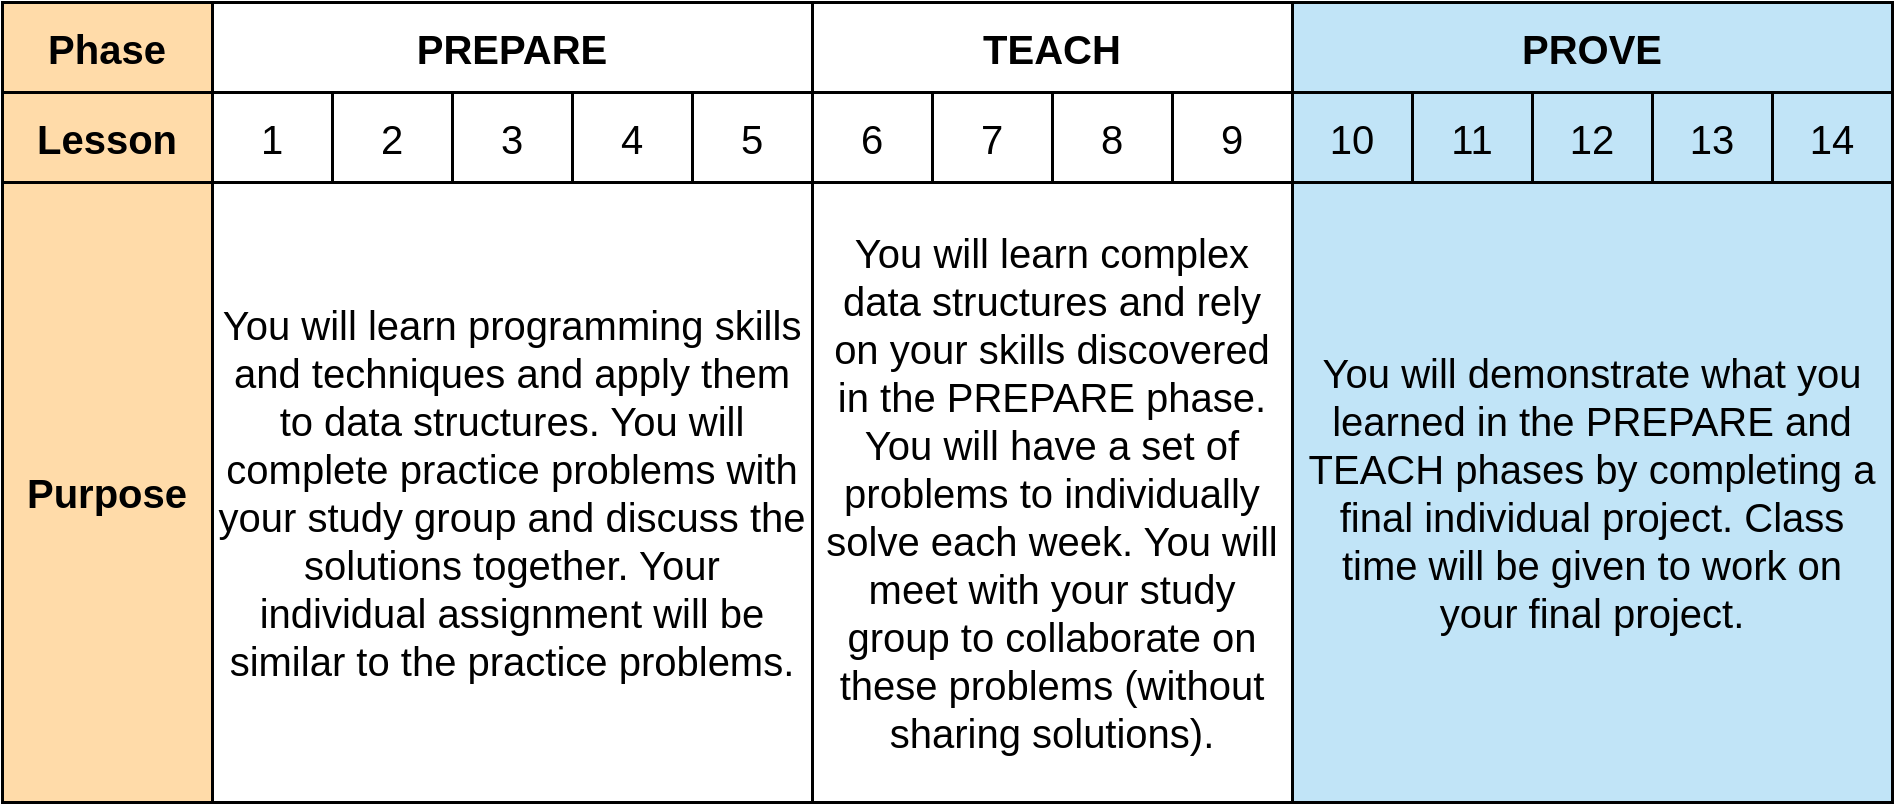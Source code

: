 <?xml version="1.0" encoding="UTF-8"?><mxfile type="Lucidchart-Import" version="17.1.4"><diagram name="Page 1" id="0"><mxGraphModel page="1" pageWidth="1020" pageHeight="1320" grid="1" gridSize="15"><root><mxCell id="0"/><mxCell id="1" parent="0"/><UserObject label="PREPARE" lucidchartObjectId="sTFUdQyMfxH9" id="2"><mxCell style="html=1;overflow=block;blockSpacing=1;whiteSpace=wrap;fontSize=20;fontColor=default;fontStyle=1;spacing=3.8;strokeOpacity=100;fillOpacity=0;fillColor=#000000;strokeWidth=1.5;" vertex="1" parent="1"><mxGeometry x="180" y="90" width="300" height="45" as="geometry"/></mxCell></UserObject><UserObject label="TEACH" lucidchartObjectId="sTFUgv-RTpgJ" id="3"><mxCell style="html=1;overflow=block;blockSpacing=1;whiteSpace=wrap;fontSize=20;fontColor=default;fontStyle=1;spacing=3.8;strokeOpacity=100;strokeWidth=1.5;" vertex="1" parent="1"><mxGeometry x="480" y="90" width="240" height="45" as="geometry"/></mxCell></UserObject><UserObject label="PROVE" lucidchartObjectId="sTFUyOgrY_qU" id="4"><mxCell style="html=1;overflow=block;blockSpacing=1;whiteSpace=wrap;fontSize=20;fontColor=default;fontStyle=1;spacing=3.8;strokeOpacity=100;fillOpacity=100;fillColor=#c1e4f7;strokeWidth=1.5;" vertex="1" parent="1"><mxGeometry x="720" y="90" width="300" height="45" as="geometry"/></mxCell></UserObject><UserObject label="1" lucidchartObjectId="sTFUJVhPLY05" id="5"><mxCell style="html=1;overflow=block;blockSpacing=1;whiteSpace=wrap;fontSize=20;fontColor=default;spacing=3.8;strokeOpacity=100;fillOpacity=0;fillColor=#000000;strokeWidth=1.5;" vertex="1" parent="1"><mxGeometry x="180" y="135" width="60" height="45" as="geometry"/></mxCell></UserObject><UserObject label="2" lucidchartObjectId="sTFUE2~~wyBD" id="6"><mxCell style="html=1;overflow=block;blockSpacing=1;whiteSpace=wrap;fontSize=20;fontColor=default;spacing=3.8;strokeOpacity=100;fillOpacity=0;fillColor=#000000;strokeWidth=1.5;" vertex="1" parent="1"><mxGeometry x="240" y="135" width="60" height="45" as="geometry"/></mxCell></UserObject><UserObject label="3" lucidchartObjectId="sTFU~k.FHpWb" id="7"><mxCell style="html=1;overflow=block;blockSpacing=1;whiteSpace=wrap;fontSize=20;fontColor=default;spacing=3.8;strokeOpacity=100;fillOpacity=0;fillColor=#000000;strokeWidth=1.5;" vertex="1" parent="1"><mxGeometry x="300" y="135" width="60" height="45" as="geometry"/></mxCell></UserObject><UserObject label="4" lucidchartObjectId="sTFUU-KXLYKV" id="8"><mxCell style="html=1;overflow=block;blockSpacing=1;whiteSpace=wrap;fontSize=20;fontColor=default;spacing=3.8;strokeOpacity=100;fillOpacity=0;fillColor=#000000;strokeWidth=1.5;" vertex="1" parent="1"><mxGeometry x="360" y="135" width="60" height="45" as="geometry"/></mxCell></UserObject><UserObject label="5" lucidchartObjectId="sTFUUq5S~Y7F" id="9"><mxCell style="html=1;overflow=block;blockSpacing=1;whiteSpace=wrap;fontSize=20;fontColor=default;spacing=3.8;strokeOpacity=100;fillOpacity=0;fillColor=#000000;strokeWidth=1.5;" vertex="1" parent="1"><mxGeometry x="420" y="135" width="60" height="45" as="geometry"/></mxCell></UserObject><UserObject label="6" lucidchartObjectId="sTFUsspMYaV7" id="10"><mxCell style="html=1;overflow=block;blockSpacing=1;whiteSpace=wrap;fontSize=20;fontColor=default;spacing=3.8;strokeOpacity=100;strokeWidth=1.5;" vertex="1" parent="1"><mxGeometry x="480" y="135" width="60" height="45" as="geometry"/></mxCell></UserObject><UserObject label="7" lucidchartObjectId="sTFU1mKVYLQe" id="11"><mxCell style="html=1;overflow=block;blockSpacing=1;whiteSpace=wrap;fontSize=20;fontColor=default;spacing=3.8;strokeOpacity=100;strokeWidth=1.5;" vertex="1" parent="1"><mxGeometry x="540" y="135" width="60" height="45" as="geometry"/></mxCell></UserObject><UserObject label="8" lucidchartObjectId="sTFUJD5etfG2" id="12"><mxCell style="html=1;overflow=block;blockSpacing=1;whiteSpace=wrap;fontSize=20;fontColor=default;spacing=3.8;strokeOpacity=100;strokeWidth=1.5;" vertex="1" parent="1"><mxGeometry x="600" y="135" width="60" height="45" as="geometry"/></mxCell></UserObject><UserObject label="9" lucidchartObjectId="sTFUnB7Mlxy7" id="13"><mxCell style="html=1;overflow=block;blockSpacing=1;whiteSpace=wrap;fontSize=20;fontColor=default;spacing=3.8;strokeOpacity=100;strokeWidth=1.5;" vertex="1" parent="1"><mxGeometry x="660" y="135" width="60" height="45" as="geometry"/></mxCell></UserObject><UserObject label="10" lucidchartObjectId="sTFUd-TmcwtX" id="14"><mxCell style="html=1;overflow=block;blockSpacing=1;whiteSpace=wrap;fontSize=20;fontColor=default;spacing=3.8;strokeOpacity=100;fillOpacity=100;fillColor=#c1e4f7;strokeWidth=1.5;" vertex="1" parent="1"><mxGeometry x="720" y="135" width="60" height="45" as="geometry"/></mxCell></UserObject><UserObject label="11" lucidchartObjectId="sTFUKcDMm20n" id="15"><mxCell style="html=1;overflow=block;blockSpacing=1;whiteSpace=wrap;fontSize=20;fontColor=default;spacing=3.8;strokeOpacity=100;fillOpacity=100;fillColor=#c1e4f7;strokeWidth=1.5;" vertex="1" parent="1"><mxGeometry x="780" y="135" width="60" height="45" as="geometry"/></mxCell></UserObject><UserObject label="12" lucidchartObjectId="sTFU03bGXxVQ" id="16"><mxCell style="html=1;overflow=block;blockSpacing=1;whiteSpace=wrap;fontSize=20;fontColor=default;spacing=3.8;strokeOpacity=100;fillOpacity=100;fillColor=#c1e4f7;strokeWidth=1.5;" vertex="1" parent="1"><mxGeometry x="840" y="135" width="60" height="45" as="geometry"/></mxCell></UserObject><UserObject label="13" lucidchartObjectId="sTFUElKKiTx2" id="17"><mxCell style="html=1;overflow=block;blockSpacing=1;whiteSpace=wrap;fontSize=20;fontColor=default;spacing=3.8;strokeOpacity=100;fillOpacity=100;fillColor=#c1e4f7;strokeWidth=1.5;" vertex="1" parent="1"><mxGeometry x="900" y="135" width="60" height="45" as="geometry"/></mxCell></UserObject><UserObject label="" lucidchartObjectId="sTFUIzfh1CXU" id="18"><mxCell style="html=1;overflow=block;blockSpacing=1;whiteSpace=wrap;fontSize=13;spacing=3.8;strokeOpacity=100;strokeWidth=1.5;" vertex="1" parent="1"><mxGeometry x="75" y="90" width="105" height="135" as="geometry"/></mxCell></UserObject><UserObject label="Phase" lucidchartObjectId="sTFUWI_km_dF" id="19"><mxCell style="html=1;overflow=block;blockSpacing=1;whiteSpace=wrap;fontSize=20;fontColor=default;fontStyle=1;spacing=3.8;strokeOpacity=100;fillOpacity=100;fillColor=#ffdba9;strokeWidth=1.5;" vertex="1" parent="1"><mxGeometry x="75" y="90" width="105" height="45" as="geometry"/></mxCell></UserObject><UserObject label="Lesson" lucidchartObjectId="sTFUK9Sh8JG7" id="20"><mxCell style="html=1;overflow=block;blockSpacing=1;whiteSpace=wrap;fontSize=20;fontColor=default;fontStyle=1;spacing=3.8;strokeOpacity=100;fillOpacity=100;fillColor=#ffdba9;strokeWidth=1.5;" vertex="1" parent="1"><mxGeometry x="75" y="135" width="105" height="45" as="geometry"/></mxCell></UserObject><UserObject label="Purpose" lucidchartObjectId="sTFUsS~5Rp54" id="21"><mxCell style="html=1;overflow=block;blockSpacing=1;whiteSpace=wrap;fontSize=20;fontColor=default;fontStyle=1;spacing=3.8;strokeOpacity=100;fillOpacity=100;fillColor=#ffdba9;strokeWidth=1.5;" vertex="1" parent="1"><mxGeometry x="75" y="180" width="105" height="310" as="geometry"/></mxCell></UserObject><UserObject label="You will learn programming skills and techniques and apply them to data structures.  You will complete practice problems with your study group and discuss the solutions together.  Your individual assignment will be similar to the practice problems." lucidchartObjectId="sTFUz6XCSHfP" id="22"><mxCell style="html=1;overflow=block;blockSpacing=1;whiteSpace=wrap;fontSize=20;fontColor=default;spacing=3.8;strokeOpacity=100;fillOpacity=0;fillColor=#000000;strokeWidth=1.5;" vertex="1" parent="1"><mxGeometry x="180" y="180" width="300" height="310" as="geometry"/></mxCell></UserObject><UserObject label="You will learn complex data structures and rely on your skills discovered in the PREPARE phase.  You will have a set of problems to individually solve each week. You will meet with your study group to collaborate on these problems (without sharing solutions)." lucidchartObjectId="sTFUZLv_3WC6" id="23"><mxCell style="html=1;overflow=block;blockSpacing=1;whiteSpace=wrap;fontSize=20;fontColor=default;spacing=3.8;strokeOpacity=100;strokeWidth=1.5;" vertex="1" parent="1"><mxGeometry x="480" y="180" width="240" height="310" as="geometry"/></mxCell></UserObject><UserObject label="You will demonstrate what you learned in the PREPARE and TEACH phases by completing a final individual project.  Class time will be given to work on your final project." lucidchartObjectId="sTFUX1363NSM" id="24"><mxCell style="html=1;overflow=block;blockSpacing=1;whiteSpace=wrap;fontSize=20;fontColor=default;spacing=3.8;strokeOpacity=100;fillOpacity=100;fillColor=#c1e4f7;strokeWidth=1.5;" vertex="1" parent="1"><mxGeometry x="720" y="180" width="300" height="310" as="geometry"/></mxCell></UserObject><UserObject label="14" lucidchartObjectId="sTFUeyDEQDDq" id="25"><mxCell style="html=1;overflow=block;blockSpacing=1;whiteSpace=wrap;fontSize=20;fontColor=default;spacing=3.8;strokeOpacity=100;fillOpacity=100;fillColor=#c1e4f7;strokeWidth=1.5;" vertex="1" parent="1"><mxGeometry x="960" y="135" width="60" height="45" as="geometry"/></mxCell></UserObject></root></mxGraphModel></diagram></mxfile>